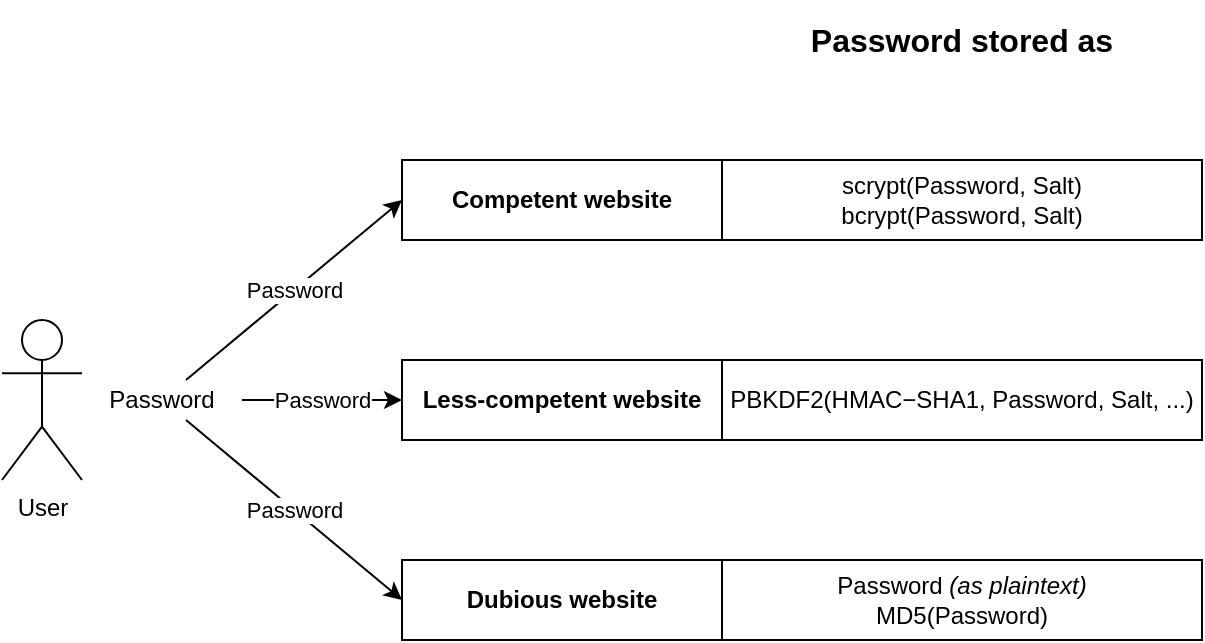 <mxfile version="13.5.3" type="github">
  <diagram id="_B6--fNvl5OPntU9QEn6" name="Page-1">
    <mxGraphModel dx="1422" dy="795" grid="1" gridSize="10" guides="1" tooltips="1" connect="1" arrows="1" fold="1" page="1" pageScale="1" pageWidth="850" pageHeight="1100" math="0" shadow="0">
      <root>
        <mxCell id="0" />
        <mxCell id="1" parent="0" />
        <mxCell id="HP-s9qnrU3H1NAebICU0-16" value="" style="rounded=0;whiteSpace=wrap;html=1;align=left;" vertex="1" parent="1">
          <mxGeometry x="240" y="320" width="400" height="40" as="geometry" />
        </mxCell>
        <mxCell id="HP-s9qnrU3H1NAebICU0-15" value="" style="rounded=0;whiteSpace=wrap;html=1;align=left;" vertex="1" parent="1">
          <mxGeometry x="240" y="220" width="400" height="40" as="geometry" />
        </mxCell>
        <mxCell id="HP-s9qnrU3H1NAebICU0-14" value="" style="rounded=0;whiteSpace=wrap;html=1;align=left;" vertex="1" parent="1">
          <mxGeometry x="240" y="120" width="400" height="40" as="geometry" />
        </mxCell>
        <mxCell id="HP-s9qnrU3H1NAebICU0-1" value="User" style="shape=umlActor;verticalLabelPosition=bottom;verticalAlign=top;html=1;outlineConnect=0;" vertex="1" parent="1">
          <mxGeometry x="40" y="200" width="40" height="80" as="geometry" />
        </mxCell>
        <mxCell id="HP-s9qnrU3H1NAebICU0-3" value="Password" style="text;html=1;strokeColor=none;fillColor=none;align=center;verticalAlign=middle;whiteSpace=wrap;rounded=0;" vertex="1" parent="1">
          <mxGeometry x="80" y="230" width="80" height="20" as="geometry" />
        </mxCell>
        <mxCell id="HP-s9qnrU3H1NAebICU0-4" value="Competent website" style="rounded=0;whiteSpace=wrap;html=1;" vertex="1" parent="1">
          <mxGeometry x="240" y="120" width="160" height="40" as="geometry" />
        </mxCell>
        <mxCell id="HP-s9qnrU3H1NAebICU0-5" value="Less-competent website" style="rounded=0;whiteSpace=wrap;html=1;" vertex="1" parent="1">
          <mxGeometry x="240" y="220" width="160" height="40" as="geometry" />
        </mxCell>
        <mxCell id="HP-s9qnrU3H1NAebICU0-6" value="Dubious website" style="rounded=0;whiteSpace=wrap;html=1;fontStyle=1" vertex="1" parent="1">
          <mxGeometry x="240" y="320" width="160" height="40" as="geometry" />
        </mxCell>
        <mxCell id="HP-s9qnrU3H1NAebICU0-7" value="Password" style="endArrow=classic;html=1;entryX=0;entryY=0.5;entryDx=0;entryDy=0;" edge="1" parent="1" source="HP-s9qnrU3H1NAebICU0-3" target="HP-s9qnrU3H1NAebICU0-4">
          <mxGeometry width="50" height="50" relative="1" as="geometry">
            <mxPoint x="400" y="410" as="sourcePoint" />
            <mxPoint x="450" y="360" as="targetPoint" />
          </mxGeometry>
        </mxCell>
        <mxCell id="HP-s9qnrU3H1NAebICU0-8" value="Password" style="endArrow=classic;html=1;" edge="1" parent="1" source="HP-s9qnrU3H1NAebICU0-3" target="HP-s9qnrU3H1NAebICU0-5">
          <mxGeometry width="50" height="50" relative="1" as="geometry">
            <mxPoint x="110" y="200" as="sourcePoint" />
            <mxPoint x="160" y="150" as="targetPoint" />
          </mxGeometry>
        </mxCell>
        <mxCell id="HP-s9qnrU3H1NAebICU0-9" value="Password" style="endArrow=classic;html=1;entryX=0;entryY=0.5;entryDx=0;entryDy=0;" edge="1" parent="1" source="HP-s9qnrU3H1NAebICU0-3" target="HP-s9qnrU3H1NAebICU0-6">
          <mxGeometry width="50" height="50" relative="1" as="geometry">
            <mxPoint x="400" y="410" as="sourcePoint" />
            <mxPoint x="450" y="360" as="targetPoint" />
          </mxGeometry>
        </mxCell>
        <mxCell id="HP-s9qnrU3H1NAebICU0-10" value="&lt;b&gt;&lt;font style=&quot;font-size: 16px&quot;&gt;Password stored as&lt;br&gt;&lt;/font&gt;&lt;/b&gt;" style="text;html=1;strokeColor=none;fillColor=none;align=center;verticalAlign=middle;whiteSpace=wrap;rounded=0;" vertex="1" parent="1">
          <mxGeometry x="400" y="40" width="240" height="40" as="geometry" />
        </mxCell>
        <mxCell id="HP-s9qnrU3H1NAebICU0-11" value="&lt;div&gt;scrypt(Password, Salt)&lt;/div&gt;&lt;div&gt;bcrypt(Password, Salt)&lt;br&gt;&lt;/div&gt;" style="text;html=1;strokeColor=none;fillColor=none;align=center;verticalAlign=middle;whiteSpace=wrap;rounded=0;" vertex="1" parent="1">
          <mxGeometry x="400" y="120" width="240" height="40" as="geometry" />
        </mxCell>
        <mxCell id="HP-s9qnrU3H1NAebICU0-12" value="PBKDF2(HMAC−SHA1, Password, Salt, ...)" style="text;html=1;strokeColor=none;fillColor=none;align=center;verticalAlign=middle;whiteSpace=wrap;rounded=0;" vertex="1" parent="1">
          <mxGeometry x="400" y="220" width="240" height="40" as="geometry" />
        </mxCell>
        <mxCell id="HP-s9qnrU3H1NAebICU0-13" value="&lt;div&gt;Password&lt;i&gt; (as plaintext)&lt;/i&gt;&lt;/div&gt;&lt;div&gt;MD5(Password)&lt;br&gt;&lt;/div&gt;" style="text;html=1;strokeColor=none;fillColor=none;align=center;verticalAlign=middle;whiteSpace=wrap;rounded=0;" vertex="1" parent="1">
          <mxGeometry x="400" y="320" width="240" height="40" as="geometry" />
        </mxCell>
        <mxCell id="HP-s9qnrU3H1NAebICU0-17" value="Competent website" style="rounded=0;whiteSpace=wrap;html=1;fontStyle=1" vertex="1" parent="1">
          <mxGeometry x="240" y="120" width="160" height="40" as="geometry" />
        </mxCell>
        <mxCell id="HP-s9qnrU3H1NAebICU0-18" value="Less-competent website" style="rounded=0;whiteSpace=wrap;html=1;fontStyle=1" vertex="1" parent="1">
          <mxGeometry x="240" y="220" width="160" height="40" as="geometry" />
        </mxCell>
      </root>
    </mxGraphModel>
  </diagram>
</mxfile>

